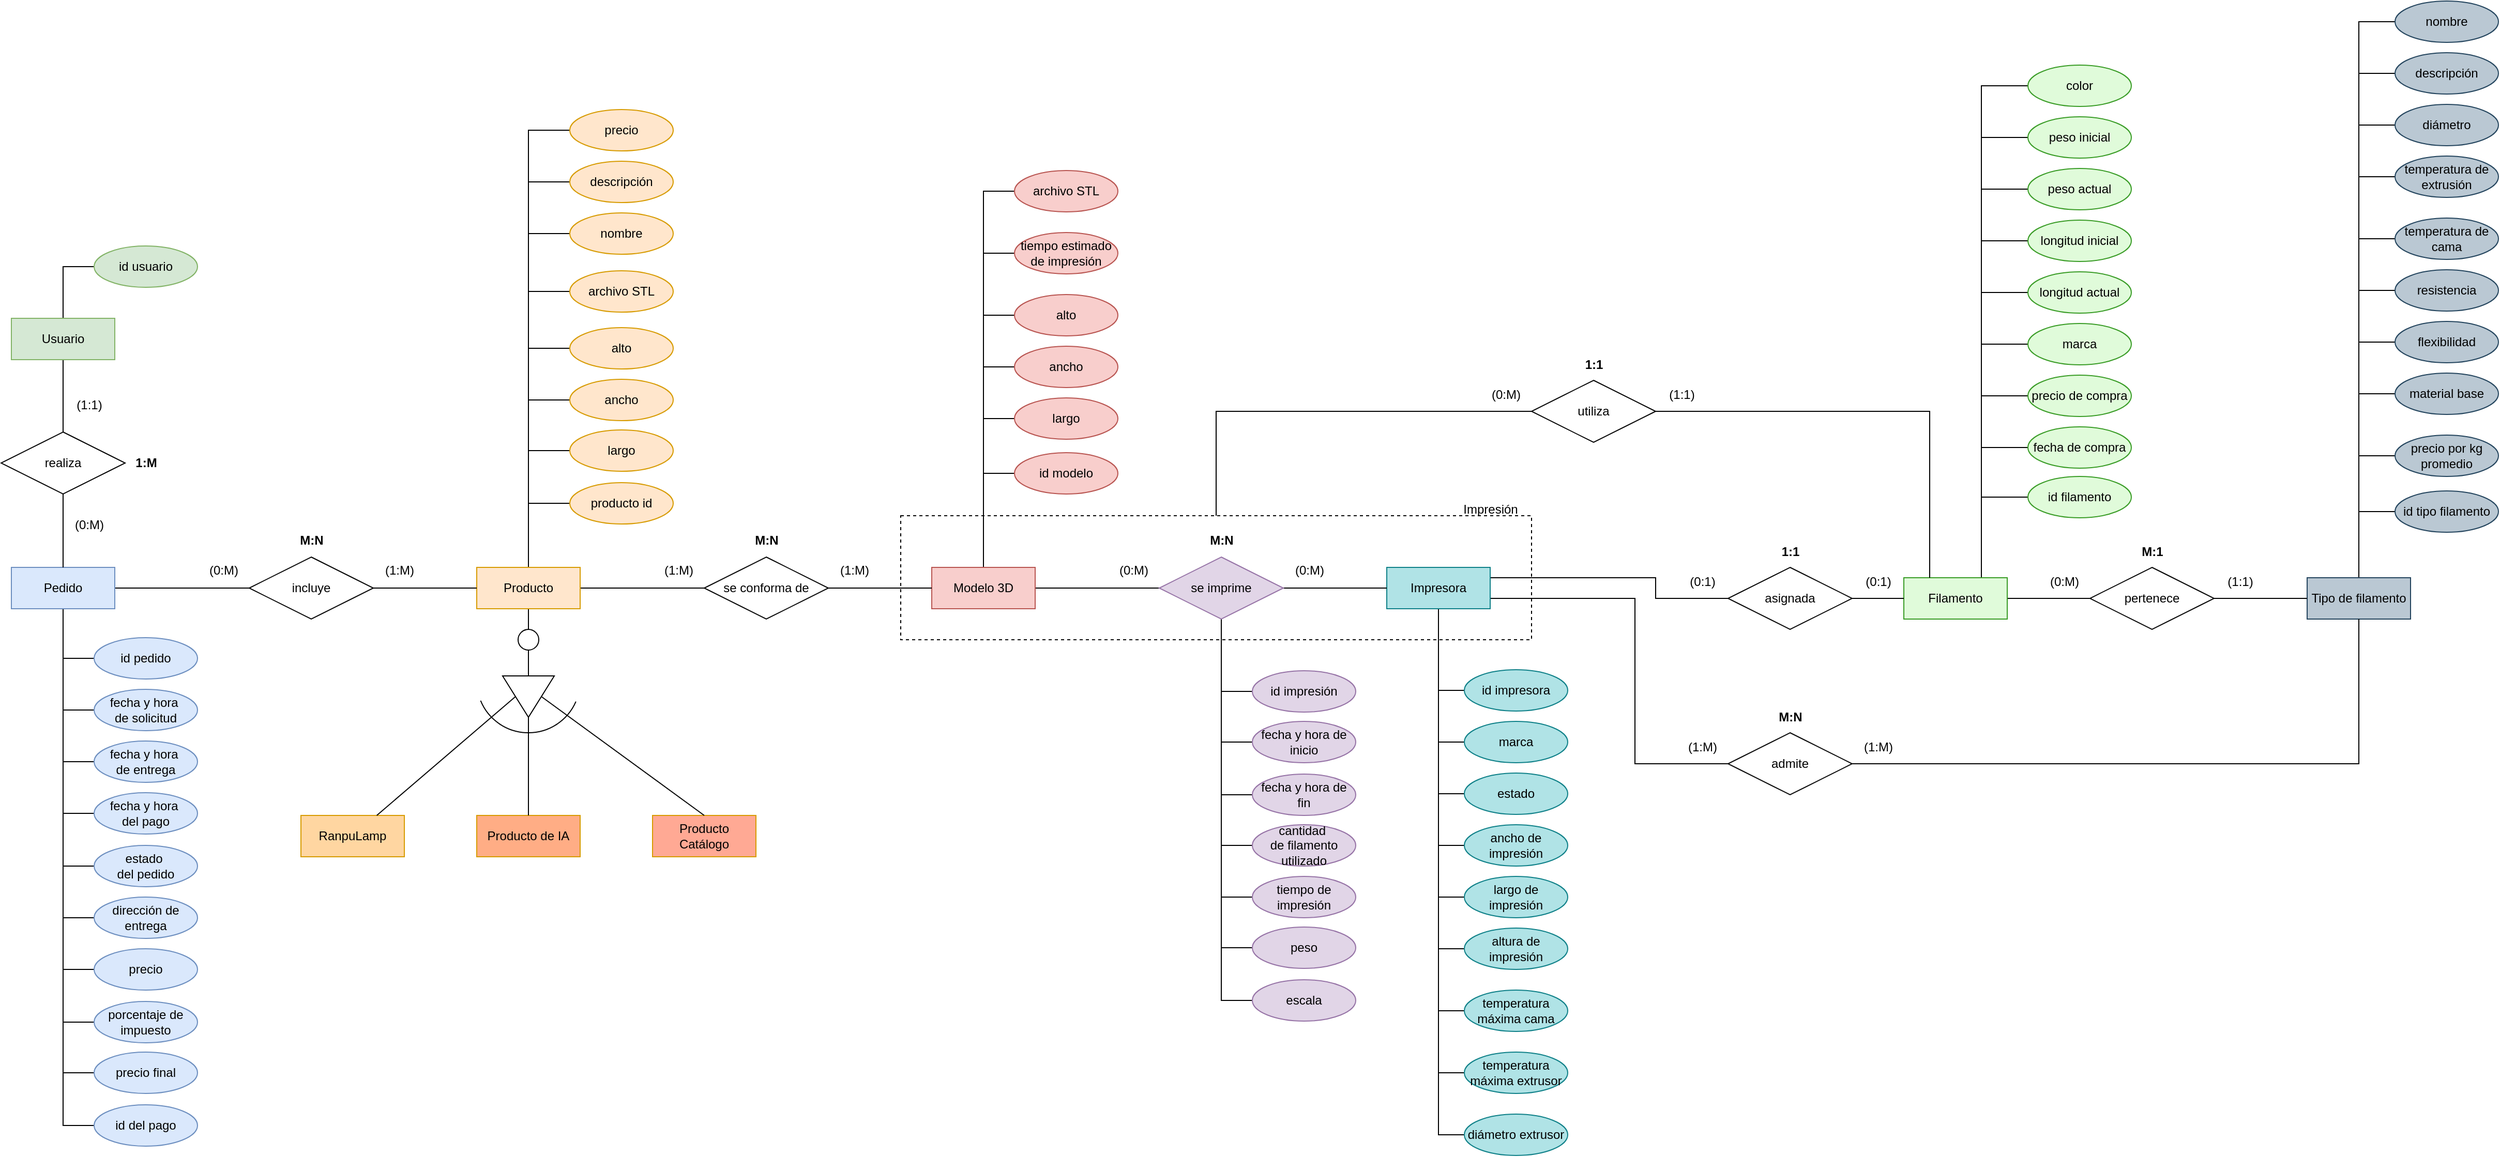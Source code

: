 <mxfile version="25.0.3">
  <diagram name="ER-Diagram" id="FdmUh9JzQBZttXgt3nAz">
    <mxGraphModel dx="2759" dy="2049" grid="1" gridSize="10" guides="1" tooltips="1" connect="1" arrows="1" fold="1" page="1" pageScale="1" pageWidth="850" pageHeight="1100" math="0" shadow="0">
      <root>
        <mxCell id="0" />
        <mxCell id="1" parent="0" />
        <mxCell id="HWzIpppgRrNZJ8F4URVD-116" value="" style="rounded=0;whiteSpace=wrap;html=1;dashed=1;fillColor=none;" vertex="1" parent="1">
          <mxGeometry x="630" y="110" width="610" height="120" as="geometry" />
        </mxCell>
        <mxCell id="HWzIpppgRrNZJ8F4URVD-8" style="edgeStyle=orthogonalEdgeStyle;rounded=0;orthogonalLoop=1;jettySize=auto;html=1;exitX=0.5;exitY=1;exitDx=0;exitDy=0;entryX=0.5;entryY=0;entryDx=0;entryDy=0;endArrow=none;endFill=0;" edge="1" parent="1" source="HWzIpppgRrNZJ8F4URVD-2" target="HWzIpppgRrNZJ8F4URVD-6">
          <mxGeometry relative="1" as="geometry" />
        </mxCell>
        <mxCell id="HWzIpppgRrNZJ8F4URVD-159" style="edgeStyle=orthogonalEdgeStyle;rounded=0;orthogonalLoop=1;jettySize=auto;html=1;exitX=1;exitY=0.5;exitDx=0;exitDy=0;entryX=0;entryY=0.5;entryDx=0;entryDy=0;endArrow=none;endFill=0;" edge="1" parent="1" source="HWzIpppgRrNZJ8F4URVD-2" target="HWzIpppgRrNZJ8F4URVD-84">
          <mxGeometry relative="1" as="geometry" />
        </mxCell>
        <mxCell id="HWzIpppgRrNZJ8F4URVD-160" style="edgeStyle=orthogonalEdgeStyle;rounded=0;orthogonalLoop=1;jettySize=auto;html=1;exitX=0.5;exitY=0;exitDx=0;exitDy=0;entryX=0;entryY=0.5;entryDx=0;entryDy=0;endArrow=none;endFill=0;" edge="1" parent="1" source="HWzIpppgRrNZJ8F4URVD-2" target="HWzIpppgRrNZJ8F4URVD-29">
          <mxGeometry relative="1" as="geometry" />
        </mxCell>
        <mxCell id="HWzIpppgRrNZJ8F4URVD-161" style="edgeStyle=orthogonalEdgeStyle;rounded=0;orthogonalLoop=1;jettySize=auto;html=1;exitX=0.5;exitY=0;exitDx=0;exitDy=0;entryX=0;entryY=0.5;entryDx=0;entryDy=0;endArrow=none;endFill=0;" edge="1" parent="1" source="HWzIpppgRrNZJ8F4URVD-2" target="HWzIpppgRrNZJ8F4URVD-30">
          <mxGeometry relative="1" as="geometry" />
        </mxCell>
        <mxCell id="HWzIpppgRrNZJ8F4URVD-162" style="edgeStyle=orthogonalEdgeStyle;rounded=0;orthogonalLoop=1;jettySize=auto;html=1;exitX=0.5;exitY=0;exitDx=0;exitDy=0;entryX=0;entryY=0.5;entryDx=0;entryDy=0;endArrow=none;endFill=0;" edge="1" parent="1" source="HWzIpppgRrNZJ8F4URVD-2" target="HWzIpppgRrNZJ8F4URVD-31">
          <mxGeometry relative="1" as="geometry" />
        </mxCell>
        <mxCell id="HWzIpppgRrNZJ8F4URVD-163" style="edgeStyle=orthogonalEdgeStyle;rounded=0;orthogonalLoop=1;jettySize=auto;html=1;exitX=0.5;exitY=0;exitDx=0;exitDy=0;entryX=0;entryY=0.5;entryDx=0;entryDy=0;endArrow=none;endFill=0;" edge="1" parent="1" source="HWzIpppgRrNZJ8F4URVD-2" target="HWzIpppgRrNZJ8F4URVD-109">
          <mxGeometry relative="1" as="geometry" />
        </mxCell>
        <mxCell id="HWzIpppgRrNZJ8F4URVD-164" style="edgeStyle=orthogonalEdgeStyle;rounded=0;orthogonalLoop=1;jettySize=auto;html=1;exitX=0.5;exitY=0;exitDx=0;exitDy=0;entryX=0;entryY=0.5;entryDx=0;entryDy=0;endArrow=none;endFill=0;" edge="1" parent="1" source="HWzIpppgRrNZJ8F4URVD-2" target="HWzIpppgRrNZJ8F4URVD-110">
          <mxGeometry relative="1" as="geometry" />
        </mxCell>
        <mxCell id="HWzIpppgRrNZJ8F4URVD-165" style="edgeStyle=orthogonalEdgeStyle;rounded=0;orthogonalLoop=1;jettySize=auto;html=1;exitX=0.5;exitY=0;exitDx=0;exitDy=0;entryX=0;entryY=0.5;entryDx=0;entryDy=0;endArrow=none;endFill=0;" edge="1" parent="1" source="HWzIpppgRrNZJ8F4URVD-2" target="HWzIpppgRrNZJ8F4URVD-111">
          <mxGeometry relative="1" as="geometry" />
        </mxCell>
        <mxCell id="HWzIpppgRrNZJ8F4URVD-166" style="edgeStyle=orthogonalEdgeStyle;rounded=0;orthogonalLoop=1;jettySize=auto;html=1;exitX=0.5;exitY=0;exitDx=0;exitDy=0;entryX=0;entryY=0.5;entryDx=0;entryDy=0;endArrow=none;endFill=0;" edge="1" parent="1" source="HWzIpppgRrNZJ8F4URVD-2" target="HWzIpppgRrNZJ8F4URVD-112">
          <mxGeometry relative="1" as="geometry" />
        </mxCell>
        <mxCell id="HWzIpppgRrNZJ8F4URVD-167" style="edgeStyle=orthogonalEdgeStyle;rounded=0;orthogonalLoop=1;jettySize=auto;html=1;exitX=0.5;exitY=0;exitDx=0;exitDy=0;entryX=0;entryY=0.5;entryDx=0;entryDy=0;endArrow=none;endFill=0;" edge="1" parent="1" source="HWzIpppgRrNZJ8F4URVD-2" target="HWzIpppgRrNZJ8F4URVD-95">
          <mxGeometry relative="1" as="geometry" />
        </mxCell>
        <mxCell id="HWzIpppgRrNZJ8F4URVD-2" value="Producto" style="whiteSpace=wrap;html=1;align=center;fillColor=#ffe6cc;strokeColor=#d79b00;" vertex="1" parent="1">
          <mxGeometry x="220" y="160" width="100" height="40" as="geometry" />
        </mxCell>
        <mxCell id="HWzIpppgRrNZJ8F4URVD-3" value="RanpuLamp" style="whiteSpace=wrap;html=1;align=center;fillColor=#FFD6A1;strokeColor=#d79b00;" vertex="1" parent="1">
          <mxGeometry x="50" y="400" width="100" height="40" as="geometry" />
        </mxCell>
        <mxCell id="HWzIpppgRrNZJ8F4URVD-4" value="Producto de IA" style="whiteSpace=wrap;html=1;align=center;fillColor=#FFAD85;strokeColor=#d79b00;" vertex="1" parent="1">
          <mxGeometry x="220" y="400" width="100" height="40" as="geometry" />
        </mxCell>
        <mxCell id="HWzIpppgRrNZJ8F4URVD-5" value="Producto Catálogo" style="whiteSpace=wrap;html=1;align=center;fillColor=#FFA994;strokeColor=#d79b00;" vertex="1" parent="1">
          <mxGeometry x="390" y="400" width="100" height="40" as="geometry" />
        </mxCell>
        <mxCell id="HWzIpppgRrNZJ8F4URVD-9" style="edgeStyle=orthogonalEdgeStyle;rounded=0;orthogonalLoop=1;jettySize=auto;html=1;exitX=0.5;exitY=1;exitDx=0;exitDy=0;entryX=0;entryY=0.5;entryDx=0;entryDy=0;endArrow=none;endFill=0;" edge="1" parent="1" source="HWzIpppgRrNZJ8F4URVD-6" target="HWzIpppgRrNZJ8F4URVD-7">
          <mxGeometry relative="1" as="geometry" />
        </mxCell>
        <mxCell id="HWzIpppgRrNZJ8F4URVD-6" value="" style="ellipse;whiteSpace=wrap;html=1;aspect=fixed;" vertex="1" parent="1">
          <mxGeometry x="260" y="220" width="20" height="20" as="geometry" />
        </mxCell>
        <mxCell id="HWzIpppgRrNZJ8F4URVD-13" style="rounded=0;orthogonalLoop=1;jettySize=auto;html=1;exitX=0.5;exitY=0;exitDx=0;exitDy=0;entryX=0.5;entryY=0;entryDx=0;entryDy=0;endArrow=none;endFill=0;" edge="1" parent="1" source="HWzIpppgRrNZJ8F4URVD-7" target="HWzIpppgRrNZJ8F4URVD-5">
          <mxGeometry relative="1" as="geometry" />
        </mxCell>
        <mxCell id="HWzIpppgRrNZJ8F4URVD-14" style="edgeStyle=orthogonalEdgeStyle;rounded=0;orthogonalLoop=1;jettySize=auto;html=1;exitX=1;exitY=0.5;exitDx=0;exitDy=0;entryX=0.5;entryY=0;entryDx=0;entryDy=0;endArrow=none;endFill=0;" edge="1" parent="1" source="HWzIpppgRrNZJ8F4URVD-7" target="HWzIpppgRrNZJ8F4URVD-4">
          <mxGeometry relative="1" as="geometry" />
        </mxCell>
        <mxCell id="HWzIpppgRrNZJ8F4URVD-15" style="rounded=0;orthogonalLoop=1;jettySize=auto;html=1;exitX=0.5;exitY=1;exitDx=0;exitDy=0;endArrow=none;endFill=0;" edge="1" parent="1" source="HWzIpppgRrNZJ8F4URVD-7" target="HWzIpppgRrNZJ8F4URVD-3">
          <mxGeometry relative="1" as="geometry" />
        </mxCell>
        <mxCell id="HWzIpppgRrNZJ8F4URVD-7" value="" style="triangle;whiteSpace=wrap;html=1;rotation=90;" vertex="1" parent="1">
          <mxGeometry x="250" y="260" width="40" height="50" as="geometry" />
        </mxCell>
        <mxCell id="HWzIpppgRrNZJ8F4URVD-11" value="" style="verticalLabelPosition=bottom;verticalAlign=top;html=1;shape=mxgraph.basic.arc;startAngle=0.315;endAngle=0.688;" vertex="1" parent="1">
          <mxGeometry x="220" y="220" width="100" height="100" as="geometry" />
        </mxCell>
        <mxCell id="HWzIpppgRrNZJ8F4URVD-49" style="edgeStyle=orthogonalEdgeStyle;rounded=0;orthogonalLoop=1;jettySize=auto;html=1;exitX=1;exitY=0.5;exitDx=0;exitDy=0;entryX=0;entryY=0.5;entryDx=0;entryDy=0;endArrow=none;endFill=0;" edge="1" parent="1" source="HWzIpppgRrNZJ8F4URVD-16" target="HWzIpppgRrNZJ8F4URVD-48">
          <mxGeometry relative="1" as="geometry" />
        </mxCell>
        <mxCell id="HWzIpppgRrNZJ8F4URVD-212" style="edgeStyle=orthogonalEdgeStyle;rounded=0;orthogonalLoop=1;jettySize=auto;html=1;exitX=0.75;exitY=0;exitDx=0;exitDy=0;entryX=0;entryY=0.5;entryDx=0;entryDy=0;endArrow=none;endFill=0;" edge="1" parent="1" source="HWzIpppgRrNZJ8F4URVD-16" target="HWzIpppgRrNZJ8F4URVD-38">
          <mxGeometry relative="1" as="geometry" />
        </mxCell>
        <mxCell id="HWzIpppgRrNZJ8F4URVD-213" style="edgeStyle=orthogonalEdgeStyle;rounded=0;orthogonalLoop=1;jettySize=auto;html=1;exitX=0.75;exitY=0;exitDx=0;exitDy=0;entryX=0;entryY=0.5;entryDx=0;entryDy=0;endArrow=none;endFill=0;" edge="1" parent="1" source="HWzIpppgRrNZJ8F4URVD-16" target="HWzIpppgRrNZJ8F4URVD-42">
          <mxGeometry relative="1" as="geometry" />
        </mxCell>
        <mxCell id="HWzIpppgRrNZJ8F4URVD-214" style="edgeStyle=orthogonalEdgeStyle;rounded=0;orthogonalLoop=1;jettySize=auto;html=1;exitX=0.75;exitY=0;exitDx=0;exitDy=0;entryX=0;entryY=0.5;entryDx=0;entryDy=0;endArrow=none;endFill=0;" edge="1" parent="1" source="HWzIpppgRrNZJ8F4URVD-16" target="HWzIpppgRrNZJ8F4URVD-45">
          <mxGeometry relative="1" as="geometry" />
        </mxCell>
        <mxCell id="HWzIpppgRrNZJ8F4URVD-215" style="edgeStyle=orthogonalEdgeStyle;rounded=0;orthogonalLoop=1;jettySize=auto;html=1;exitX=0.75;exitY=0;exitDx=0;exitDy=0;entryX=0;entryY=0.5;entryDx=0;entryDy=0;endArrow=none;endFill=0;" edge="1" parent="1" source="HWzIpppgRrNZJ8F4URVD-16" target="HWzIpppgRrNZJ8F4URVD-43">
          <mxGeometry relative="1" as="geometry" />
        </mxCell>
        <mxCell id="HWzIpppgRrNZJ8F4URVD-216" style="edgeStyle=orthogonalEdgeStyle;rounded=0;orthogonalLoop=1;jettySize=auto;html=1;exitX=0.75;exitY=0;exitDx=0;exitDy=0;entryX=0;entryY=0.5;entryDx=0;entryDy=0;endArrow=none;endFill=0;" edge="1" parent="1" source="HWzIpppgRrNZJ8F4URVD-16" target="HWzIpppgRrNZJ8F4URVD-46">
          <mxGeometry relative="1" as="geometry" />
        </mxCell>
        <mxCell id="HWzIpppgRrNZJ8F4URVD-217" style="edgeStyle=orthogonalEdgeStyle;rounded=0;orthogonalLoop=1;jettySize=auto;html=1;exitX=0.75;exitY=0;exitDx=0;exitDy=0;entryX=0;entryY=0.5;entryDx=0;entryDy=0;endArrow=none;endFill=0;" edge="1" parent="1" source="HWzIpppgRrNZJ8F4URVD-16" target="HWzIpppgRrNZJ8F4URVD-60">
          <mxGeometry relative="1" as="geometry" />
        </mxCell>
        <mxCell id="HWzIpppgRrNZJ8F4URVD-218" style="edgeStyle=orthogonalEdgeStyle;rounded=0;orthogonalLoop=1;jettySize=auto;html=1;exitX=0.75;exitY=0;exitDx=0;exitDy=0;entryX=0;entryY=0.5;entryDx=0;entryDy=0;endArrow=none;endFill=0;" edge="1" parent="1" source="HWzIpppgRrNZJ8F4URVD-16" target="HWzIpppgRrNZJ8F4URVD-61">
          <mxGeometry relative="1" as="geometry" />
        </mxCell>
        <mxCell id="HWzIpppgRrNZJ8F4URVD-219" style="edgeStyle=orthogonalEdgeStyle;rounded=0;orthogonalLoop=1;jettySize=auto;html=1;exitX=0.75;exitY=0;exitDx=0;exitDy=0;entryX=0;entryY=0.5;entryDx=0;entryDy=0;endArrow=none;endFill=0;" edge="1" parent="1" source="HWzIpppgRrNZJ8F4URVD-16" target="HWzIpppgRrNZJ8F4URVD-62">
          <mxGeometry relative="1" as="geometry" />
        </mxCell>
        <mxCell id="HWzIpppgRrNZJ8F4URVD-220" style="edgeStyle=orthogonalEdgeStyle;rounded=0;orthogonalLoop=1;jettySize=auto;html=1;exitX=0.75;exitY=0;exitDx=0;exitDy=0;entryX=0;entryY=0.5;entryDx=0;entryDy=0;endArrow=none;endFill=0;" edge="1" parent="1" source="HWzIpppgRrNZJ8F4URVD-16" target="HWzIpppgRrNZJ8F4URVD-66">
          <mxGeometry relative="1" as="geometry" />
        </mxCell>
        <mxCell id="HWzIpppgRrNZJ8F4URVD-16" value="Filamento" style="whiteSpace=wrap;html=1;align=center;fillColor=#e0fbda;strokeColor=#399c26;" vertex="1" parent="1">
          <mxGeometry x="1600" y="170" width="100" height="40" as="geometry" />
        </mxCell>
        <mxCell id="HWzIpppgRrNZJ8F4URVD-120" style="edgeStyle=orthogonalEdgeStyle;rounded=0;orthogonalLoop=1;jettySize=auto;html=1;exitX=1;exitY=0.75;exitDx=0;exitDy=0;entryX=0;entryY=0.5;entryDx=0;entryDy=0;endArrow=none;endFill=0;" edge="1" parent="1" source="HWzIpppgRrNZJ8F4URVD-17" target="HWzIpppgRrNZJ8F4URVD-81">
          <mxGeometry relative="1" as="geometry">
            <Array as="points">
              <mxPoint x="1340" y="190" />
              <mxPoint x="1340" y="350" />
            </Array>
          </mxGeometry>
        </mxCell>
        <mxCell id="HWzIpppgRrNZJ8F4URVD-131" style="edgeStyle=orthogonalEdgeStyle;rounded=0;orthogonalLoop=1;jettySize=auto;html=1;exitX=1;exitY=0.25;exitDx=0;exitDy=0;entryX=0;entryY=0.5;entryDx=0;entryDy=0;endArrow=none;endFill=0;" edge="1" parent="1" source="HWzIpppgRrNZJ8F4URVD-17" target="HWzIpppgRrNZJ8F4URVD-63">
          <mxGeometry relative="1" as="geometry">
            <Array as="points">
              <mxPoint x="1360" y="170" />
              <mxPoint x="1360" y="190" />
            </Array>
          </mxGeometry>
        </mxCell>
        <mxCell id="HWzIpppgRrNZJ8F4URVD-203" style="edgeStyle=orthogonalEdgeStyle;rounded=0;orthogonalLoop=1;jettySize=auto;html=1;exitX=0.5;exitY=1;exitDx=0;exitDy=0;entryX=0;entryY=0.5;entryDx=0;entryDy=0;endArrow=none;endFill=0;" edge="1" parent="1" source="HWzIpppgRrNZJ8F4URVD-17" target="HWzIpppgRrNZJ8F4URVD-80">
          <mxGeometry relative="1" as="geometry" />
        </mxCell>
        <mxCell id="HWzIpppgRrNZJ8F4URVD-204" style="edgeStyle=orthogonalEdgeStyle;rounded=0;orthogonalLoop=1;jettySize=auto;html=1;exitX=0.5;exitY=1;exitDx=0;exitDy=0;entryX=0;entryY=0.5;entryDx=0;entryDy=0;endArrow=none;endFill=0;" edge="1" parent="1" source="HWzIpppgRrNZJ8F4URVD-17" target="HWzIpppgRrNZJ8F4URVD-79">
          <mxGeometry relative="1" as="geometry" />
        </mxCell>
        <mxCell id="HWzIpppgRrNZJ8F4URVD-205" style="edgeStyle=orthogonalEdgeStyle;rounded=0;orthogonalLoop=1;jettySize=auto;html=1;exitX=0.5;exitY=1;exitDx=0;exitDy=0;entryX=0;entryY=0.5;entryDx=0;entryDy=0;endArrow=none;endFill=0;" edge="1" parent="1" source="HWzIpppgRrNZJ8F4URVD-17" target="HWzIpppgRrNZJ8F4URVD-78">
          <mxGeometry relative="1" as="geometry" />
        </mxCell>
        <mxCell id="HWzIpppgRrNZJ8F4URVD-206" style="edgeStyle=orthogonalEdgeStyle;rounded=0;orthogonalLoop=1;jettySize=auto;html=1;exitX=0.5;exitY=1;exitDx=0;exitDy=0;entryX=0;entryY=0.5;entryDx=0;entryDy=0;endArrow=none;endFill=0;" edge="1" parent="1" source="HWzIpppgRrNZJ8F4URVD-17" target="HWzIpppgRrNZJ8F4URVD-73">
          <mxGeometry relative="1" as="geometry" />
        </mxCell>
        <mxCell id="HWzIpppgRrNZJ8F4URVD-207" style="edgeStyle=orthogonalEdgeStyle;rounded=0;orthogonalLoop=1;jettySize=auto;html=1;exitX=0.5;exitY=1;exitDx=0;exitDy=0;entryX=0;entryY=0.5;entryDx=0;entryDy=0;endArrow=none;endFill=0;" edge="1" parent="1" source="HWzIpppgRrNZJ8F4URVD-17" target="HWzIpppgRrNZJ8F4URVD-72">
          <mxGeometry relative="1" as="geometry" />
        </mxCell>
        <mxCell id="HWzIpppgRrNZJ8F4URVD-208" style="edgeStyle=orthogonalEdgeStyle;rounded=0;orthogonalLoop=1;jettySize=auto;html=1;exitX=0.5;exitY=1;exitDx=0;exitDy=0;entryX=0;entryY=0.5;entryDx=0;entryDy=0;endArrow=none;endFill=0;" edge="1" parent="1" source="HWzIpppgRrNZJ8F4URVD-17" target="HWzIpppgRrNZJ8F4URVD-71">
          <mxGeometry relative="1" as="geometry" />
        </mxCell>
        <mxCell id="HWzIpppgRrNZJ8F4URVD-209" style="edgeStyle=orthogonalEdgeStyle;rounded=0;orthogonalLoop=1;jettySize=auto;html=1;exitX=0.5;exitY=1;exitDx=0;exitDy=0;entryX=0;entryY=0.5;entryDx=0;entryDy=0;endArrow=none;endFill=0;" edge="1" parent="1" source="HWzIpppgRrNZJ8F4URVD-17" target="HWzIpppgRrNZJ8F4URVD-70">
          <mxGeometry relative="1" as="geometry" />
        </mxCell>
        <mxCell id="HWzIpppgRrNZJ8F4URVD-210" style="edgeStyle=orthogonalEdgeStyle;rounded=0;orthogonalLoop=1;jettySize=auto;html=1;exitX=0.5;exitY=1;exitDx=0;exitDy=0;entryX=0;entryY=0.5;entryDx=0;entryDy=0;endArrow=none;endFill=0;" edge="1" parent="1" source="HWzIpppgRrNZJ8F4URVD-17" target="HWzIpppgRrNZJ8F4URVD-69">
          <mxGeometry relative="1" as="geometry" />
        </mxCell>
        <mxCell id="HWzIpppgRrNZJ8F4URVD-211" style="edgeStyle=orthogonalEdgeStyle;rounded=0;orthogonalLoop=1;jettySize=auto;html=1;exitX=0.5;exitY=1;exitDx=0;exitDy=0;entryX=0;entryY=0.5;entryDx=0;entryDy=0;endArrow=none;endFill=0;" edge="1" parent="1" source="HWzIpppgRrNZJ8F4URVD-17" target="HWzIpppgRrNZJ8F4URVD-68">
          <mxGeometry relative="1" as="geometry" />
        </mxCell>
        <mxCell id="HWzIpppgRrNZJ8F4URVD-17" value="Impresora" style="whiteSpace=wrap;html=1;align=center;fillColor=#b0e3e6;strokeColor=#0e8088;" vertex="1" parent="1">
          <mxGeometry x="1100" y="160" width="100" height="40" as="geometry" />
        </mxCell>
        <mxCell id="HWzIpppgRrNZJ8F4URVD-103" style="edgeStyle=orthogonalEdgeStyle;rounded=0;orthogonalLoop=1;jettySize=auto;html=1;exitX=0.5;exitY=1;exitDx=0;exitDy=0;entryX=0.5;entryY=0;entryDx=0;entryDy=0;endArrow=none;endFill=0;" edge="1" parent="1" source="HWzIpppgRrNZJ8F4URVD-18" target="HWzIpppgRrNZJ8F4URVD-102">
          <mxGeometry relative="1" as="geometry" />
        </mxCell>
        <mxCell id="HWzIpppgRrNZJ8F4URVD-155" style="edgeStyle=orthogonalEdgeStyle;rounded=0;orthogonalLoop=1;jettySize=auto;html=1;exitX=0.5;exitY=0;exitDx=0;exitDy=0;entryX=0;entryY=0.5;entryDx=0;entryDy=0;endArrow=none;endFill=0;" edge="1" parent="1" source="HWzIpppgRrNZJ8F4URVD-18" target="HWzIpppgRrNZJ8F4URVD-123">
          <mxGeometry relative="1" as="geometry" />
        </mxCell>
        <mxCell id="HWzIpppgRrNZJ8F4URVD-18" value="Usuario" style="whiteSpace=wrap;html=1;align=center;fillColor=#d5e8d4;strokeColor=#82b366;" vertex="1" parent="1">
          <mxGeometry x="-230" y="-81" width="100" height="40" as="geometry" />
        </mxCell>
        <mxCell id="HWzIpppgRrNZJ8F4URVD-105" style="edgeStyle=orthogonalEdgeStyle;rounded=0;orthogonalLoop=1;jettySize=auto;html=1;exitX=1;exitY=0.5;exitDx=0;exitDy=0;entryX=0;entryY=0.5;entryDx=0;entryDy=0;endArrow=none;endFill=0;" edge="1" parent="1" source="HWzIpppgRrNZJ8F4URVD-19" target="HWzIpppgRrNZJ8F4URVD-24">
          <mxGeometry relative="1" as="geometry" />
        </mxCell>
        <mxCell id="HWzIpppgRrNZJ8F4URVD-141" style="edgeStyle=orthogonalEdgeStyle;rounded=0;orthogonalLoop=1;jettySize=auto;html=1;exitX=0.5;exitY=1;exitDx=0;exitDy=0;entryX=0;entryY=0.5;entryDx=0;entryDy=0;endArrow=none;endFill=0;" edge="1" parent="1" source="HWzIpppgRrNZJ8F4URVD-19" target="HWzIpppgRrNZJ8F4URVD-139">
          <mxGeometry relative="1" as="geometry" />
        </mxCell>
        <mxCell id="HWzIpppgRrNZJ8F4URVD-142" style="edgeStyle=orthogonalEdgeStyle;rounded=0;orthogonalLoop=1;jettySize=auto;html=1;exitX=0.5;exitY=1;exitDx=0;exitDy=0;entryX=0;entryY=0.5;entryDx=0;entryDy=0;endArrow=none;endFill=0;" edge="1" parent="1" source="HWzIpppgRrNZJ8F4URVD-19" target="HWzIpppgRrNZJ8F4URVD-137">
          <mxGeometry relative="1" as="geometry" />
        </mxCell>
        <mxCell id="HWzIpppgRrNZJ8F4URVD-143" style="edgeStyle=orthogonalEdgeStyle;rounded=0;orthogonalLoop=1;jettySize=auto;html=1;exitX=0.5;exitY=1;exitDx=0;exitDy=0;entryX=0;entryY=0.5;entryDx=0;entryDy=0;endArrow=none;endFill=0;" edge="1" parent="1" source="HWzIpppgRrNZJ8F4URVD-19" target="HWzIpppgRrNZJ8F4URVD-136">
          <mxGeometry relative="1" as="geometry" />
        </mxCell>
        <mxCell id="HWzIpppgRrNZJ8F4URVD-144" style="edgeStyle=orthogonalEdgeStyle;rounded=0;orthogonalLoop=1;jettySize=auto;html=1;exitX=0.5;exitY=1;exitDx=0;exitDy=0;entryX=0;entryY=0.5;entryDx=0;entryDy=0;endArrow=none;endFill=0;" edge="1" parent="1" source="HWzIpppgRrNZJ8F4URVD-19" target="HWzIpppgRrNZJ8F4URVD-135">
          <mxGeometry relative="1" as="geometry" />
        </mxCell>
        <mxCell id="HWzIpppgRrNZJ8F4URVD-145" style="edgeStyle=orthogonalEdgeStyle;rounded=0;orthogonalLoop=1;jettySize=auto;html=1;exitX=0.5;exitY=1;exitDx=0;exitDy=0;entryX=0;entryY=0.5;entryDx=0;entryDy=0;endArrow=none;endFill=0;" edge="1" parent="1" source="HWzIpppgRrNZJ8F4URVD-19" target="HWzIpppgRrNZJ8F4URVD-133">
          <mxGeometry relative="1" as="geometry" />
        </mxCell>
        <mxCell id="HWzIpppgRrNZJ8F4URVD-146" style="edgeStyle=orthogonalEdgeStyle;rounded=0;orthogonalLoop=1;jettySize=auto;html=1;exitX=0.5;exitY=1;exitDx=0;exitDy=0;entryX=0;entryY=0.5;entryDx=0;entryDy=0;endArrow=none;endFill=0;" edge="1" parent="1" source="HWzIpppgRrNZJ8F4URVD-19" target="HWzIpppgRrNZJ8F4URVD-101">
          <mxGeometry relative="1" as="geometry" />
        </mxCell>
        <mxCell id="HWzIpppgRrNZJ8F4URVD-147" style="edgeStyle=orthogonalEdgeStyle;rounded=0;orthogonalLoop=1;jettySize=auto;html=1;exitX=0.5;exitY=1;exitDx=0;exitDy=0;entryX=0;entryY=0.5;entryDx=0;entryDy=0;endArrow=none;endFill=0;" edge="1" parent="1" source="HWzIpppgRrNZJ8F4URVD-19" target="HWzIpppgRrNZJ8F4URVD-140">
          <mxGeometry relative="1" as="geometry" />
        </mxCell>
        <mxCell id="HWzIpppgRrNZJ8F4URVD-148" style="edgeStyle=orthogonalEdgeStyle;rounded=0;orthogonalLoop=1;jettySize=auto;html=1;exitX=0.5;exitY=1;exitDx=0;exitDy=0;entryX=0;entryY=0.5;entryDx=0;entryDy=0;endArrow=none;endFill=0;" edge="1" parent="1" source="HWzIpppgRrNZJ8F4URVD-19" target="HWzIpppgRrNZJ8F4URVD-138">
          <mxGeometry relative="1" as="geometry" />
        </mxCell>
        <mxCell id="HWzIpppgRrNZJ8F4URVD-149" style="edgeStyle=orthogonalEdgeStyle;rounded=0;orthogonalLoop=1;jettySize=auto;html=1;exitX=0.5;exitY=1;exitDx=0;exitDy=0;entryX=0;entryY=0.5;entryDx=0;entryDy=0;endArrow=none;endFill=0;" edge="1" parent="1" source="HWzIpppgRrNZJ8F4URVD-19" target="HWzIpppgRrNZJ8F4URVD-100">
          <mxGeometry relative="1" as="geometry" />
        </mxCell>
        <mxCell id="HWzIpppgRrNZJ8F4URVD-150" style="edgeStyle=orthogonalEdgeStyle;rounded=0;orthogonalLoop=1;jettySize=auto;html=1;exitX=0.5;exitY=1;exitDx=0;exitDy=0;entryX=0;entryY=0.5;entryDx=0;entryDy=0;endArrow=none;endFill=0;" edge="1" parent="1" source="HWzIpppgRrNZJ8F4URVD-19" target="HWzIpppgRrNZJ8F4URVD-99">
          <mxGeometry relative="1" as="geometry" />
        </mxCell>
        <mxCell id="HWzIpppgRrNZJ8F4URVD-19" value="Pedido" style="whiteSpace=wrap;html=1;align=center;fillColor=#dae8fc;strokeColor=#6c8ebf;" vertex="1" parent="1">
          <mxGeometry x="-230" y="160" width="100" height="40" as="geometry" />
        </mxCell>
        <mxCell id="HWzIpppgRrNZJ8F4URVD-26" style="edgeStyle=orthogonalEdgeStyle;rounded=0;orthogonalLoop=1;jettySize=auto;html=1;exitX=1;exitY=0.5;exitDx=0;exitDy=0;entryX=0;entryY=0.5;entryDx=0;entryDy=0;endArrow=none;endFill=0;" edge="1" parent="1" source="HWzIpppgRrNZJ8F4URVD-24" target="HWzIpppgRrNZJ8F4URVD-2">
          <mxGeometry relative="1" as="geometry" />
        </mxCell>
        <mxCell id="HWzIpppgRrNZJ8F4URVD-24" value="incluye" style="shape=rhombus;perimeter=rhombusPerimeter;whiteSpace=wrap;html=1;align=center;" vertex="1" parent="1">
          <mxGeometry y="150" width="120" height="60" as="geometry" />
        </mxCell>
        <mxCell id="HWzIpppgRrNZJ8F4URVD-90" style="edgeStyle=orthogonalEdgeStyle;rounded=0;orthogonalLoop=1;jettySize=auto;html=1;exitX=1;exitY=0.5;exitDx=0;exitDy=0;entryX=0;entryY=0.5;entryDx=0;entryDy=0;endArrow=none;endFill=0;" edge="1" parent="1" source="HWzIpppgRrNZJ8F4URVD-28" target="HWzIpppgRrNZJ8F4URVD-75">
          <mxGeometry relative="1" as="geometry" />
        </mxCell>
        <mxCell id="HWzIpppgRrNZJ8F4URVD-174" style="edgeStyle=orthogonalEdgeStyle;rounded=0;orthogonalLoop=1;jettySize=auto;html=1;exitX=0.5;exitY=0;exitDx=0;exitDy=0;entryX=0;entryY=0.5;entryDx=0;entryDy=0;endArrow=none;endFill=0;" edge="1" parent="1" source="HWzIpppgRrNZJ8F4URVD-28" target="HWzIpppgRrNZJ8F4URVD-88">
          <mxGeometry relative="1" as="geometry" />
        </mxCell>
        <mxCell id="HWzIpppgRrNZJ8F4URVD-175" style="edgeStyle=orthogonalEdgeStyle;rounded=0;orthogonalLoop=1;jettySize=auto;html=1;exitX=0.5;exitY=0;exitDx=0;exitDy=0;entryX=0;entryY=0.5;entryDx=0;entryDy=0;endArrow=none;endFill=0;" edge="1" parent="1" source="HWzIpppgRrNZJ8F4URVD-28" target="HWzIpppgRrNZJ8F4URVD-87">
          <mxGeometry relative="1" as="geometry" />
        </mxCell>
        <mxCell id="HWzIpppgRrNZJ8F4URVD-176" style="edgeStyle=orthogonalEdgeStyle;rounded=0;orthogonalLoop=1;jettySize=auto;html=1;exitX=0.5;exitY=0;exitDx=0;exitDy=0;entryX=0;entryY=0.5;entryDx=0;entryDy=0;endArrow=none;endFill=0;" edge="1" parent="1" source="HWzIpppgRrNZJ8F4URVD-28" target="HWzIpppgRrNZJ8F4URVD-32">
          <mxGeometry relative="1" as="geometry" />
        </mxCell>
        <mxCell id="HWzIpppgRrNZJ8F4URVD-177" style="edgeStyle=orthogonalEdgeStyle;rounded=0;orthogonalLoop=1;jettySize=auto;html=1;exitX=0.5;exitY=0;exitDx=0;exitDy=0;entryX=0;entryY=0.5;entryDx=0;entryDy=0;endArrow=none;endFill=0;" edge="1" parent="1" source="HWzIpppgRrNZJ8F4URVD-28" target="HWzIpppgRrNZJ8F4URVD-33">
          <mxGeometry relative="1" as="geometry" />
        </mxCell>
        <mxCell id="HWzIpppgRrNZJ8F4URVD-178" style="edgeStyle=orthogonalEdgeStyle;rounded=0;orthogonalLoop=1;jettySize=auto;html=1;exitX=0.5;exitY=0;exitDx=0;exitDy=0;entryX=0;entryY=0.5;entryDx=0;entryDy=0;endArrow=none;endFill=0;" edge="1" parent="1" source="HWzIpppgRrNZJ8F4URVD-28" target="HWzIpppgRrNZJ8F4URVD-34">
          <mxGeometry relative="1" as="geometry" />
        </mxCell>
        <mxCell id="HWzIpppgRrNZJ8F4URVD-179" style="edgeStyle=orthogonalEdgeStyle;rounded=0;orthogonalLoop=1;jettySize=auto;html=1;exitX=0.5;exitY=0;exitDx=0;exitDy=0;entryX=0;entryY=0.5;entryDx=0;entryDy=0;endArrow=none;endFill=0;" edge="1" parent="1" source="HWzIpppgRrNZJ8F4URVD-28" target="HWzIpppgRrNZJ8F4URVD-89">
          <mxGeometry relative="1" as="geometry" />
        </mxCell>
        <mxCell id="HWzIpppgRrNZJ8F4URVD-28" value="Modelo 3D" style="whiteSpace=wrap;html=1;align=center;fillColor=#f8cecc;strokeColor=#b85450;" vertex="1" parent="1">
          <mxGeometry x="660" y="160" width="100" height="40" as="geometry" />
        </mxCell>
        <mxCell id="HWzIpppgRrNZJ8F4URVD-29" value="precio" style="ellipse;whiteSpace=wrap;html=1;align=center;fillColor=#ffe6cc;strokeColor=#d79b00;" vertex="1" parent="1">
          <mxGeometry x="310" y="-283" width="100" height="40" as="geometry" />
        </mxCell>
        <mxCell id="HWzIpppgRrNZJ8F4URVD-30" value="descripción" style="ellipse;whiteSpace=wrap;html=1;align=center;fillColor=#ffe6cc;strokeColor=#d79b00;" vertex="1" parent="1">
          <mxGeometry x="310" y="-233" width="100" height="40" as="geometry" />
        </mxCell>
        <mxCell id="HWzIpppgRrNZJ8F4URVD-31" value="nombre" style="ellipse;whiteSpace=wrap;html=1;align=center;fillColor=#ffe6cc;strokeColor=#d79b00;" vertex="1" parent="1">
          <mxGeometry x="310" y="-183" width="100" height="40" as="geometry" />
        </mxCell>
        <mxCell id="HWzIpppgRrNZJ8F4URVD-32" value="alto" style="ellipse;whiteSpace=wrap;html=1;align=center;fillColor=#f8cecc;strokeColor=#b85450;" vertex="1" parent="1">
          <mxGeometry x="740" y="-104" width="100" height="40" as="geometry" />
        </mxCell>
        <mxCell id="HWzIpppgRrNZJ8F4URVD-33" value="ancho" style="ellipse;whiteSpace=wrap;html=1;align=center;fillColor=#f8cecc;strokeColor=#b85450;" vertex="1" parent="1">
          <mxGeometry x="740" y="-54" width="100" height="40" as="geometry" />
        </mxCell>
        <mxCell id="HWzIpppgRrNZJ8F4URVD-34" value="largo" style="ellipse;whiteSpace=wrap;html=1;align=center;fillColor=#f8cecc;strokeColor=#b85450;" vertex="1" parent="1">
          <mxGeometry x="740" y="-4" width="100" height="40" as="geometry" />
        </mxCell>
        <mxCell id="HWzIpppgRrNZJ8F4URVD-38" value="color" style="ellipse;whiteSpace=wrap;html=1;align=center;fillColor=#e0fbda;strokeColor=#399c26;" vertex="1" parent="1">
          <mxGeometry x="1720" y="-326" width="100" height="40" as="geometry" />
        </mxCell>
        <mxCell id="HWzIpppgRrNZJ8F4URVD-127" style="edgeStyle=orthogonalEdgeStyle;rounded=0;orthogonalLoop=1;jettySize=auto;html=1;exitX=1;exitY=0.5;exitDx=0;exitDy=0;entryX=0.25;entryY=0;entryDx=0;entryDy=0;endArrow=none;endFill=0;" edge="1" parent="1" source="HWzIpppgRrNZJ8F4URVD-39" target="HWzIpppgRrNZJ8F4URVD-16">
          <mxGeometry relative="1" as="geometry" />
        </mxCell>
        <mxCell id="HWzIpppgRrNZJ8F4URVD-128" style="edgeStyle=orthogonalEdgeStyle;rounded=0;orthogonalLoop=1;jettySize=auto;html=1;exitX=0;exitY=0.5;exitDx=0;exitDy=0;entryX=0.5;entryY=0;entryDx=0;entryDy=0;endArrow=none;endFill=0;" edge="1" parent="1" source="HWzIpppgRrNZJ8F4URVD-39" target="HWzIpppgRrNZJ8F4URVD-116">
          <mxGeometry relative="1" as="geometry" />
        </mxCell>
        <mxCell id="HWzIpppgRrNZJ8F4URVD-39" value="utiliza" style="shape=rhombus;perimeter=rhombusPerimeter;whiteSpace=wrap;html=1;align=center;" vertex="1" parent="1">
          <mxGeometry x="1240" y="-21" width="120" height="60" as="geometry" />
        </mxCell>
        <mxCell id="HWzIpppgRrNZJ8F4URVD-42" value="peso inicial" style="ellipse;whiteSpace=wrap;html=1;align=center;fillColor=#e0fbda;strokeColor=#399c26;" vertex="1" parent="1">
          <mxGeometry x="1720" y="-276" width="100" height="40" as="geometry" />
        </mxCell>
        <mxCell id="HWzIpppgRrNZJ8F4URVD-43" value="longitud inicial" style="ellipse;whiteSpace=wrap;html=1;align=center;fillColor=#e0fbda;strokeColor=#399c26;" vertex="1" parent="1">
          <mxGeometry x="1720" y="-176" width="100" height="40" as="geometry" />
        </mxCell>
        <mxCell id="HWzIpppgRrNZJ8F4URVD-45" value="peso actual" style="ellipse;whiteSpace=wrap;html=1;align=center;fillColor=#e0fbda;strokeColor=#399c26;" vertex="1" parent="1">
          <mxGeometry x="1720" y="-226" width="100" height="40" as="geometry" />
        </mxCell>
        <mxCell id="HWzIpppgRrNZJ8F4URVD-46" value="longitud actual" style="ellipse;whiteSpace=wrap;html=1;align=center;fillColor=#e0fbda;strokeColor=#399c26;" vertex="1" parent="1">
          <mxGeometry x="1720" y="-126" width="100" height="40" as="geometry" />
        </mxCell>
        <mxCell id="HWzIpppgRrNZJ8F4URVD-224" style="edgeStyle=orthogonalEdgeStyle;rounded=0;orthogonalLoop=1;jettySize=auto;html=1;exitX=0.5;exitY=0;exitDx=0;exitDy=0;entryX=0;entryY=0.5;entryDx=0;entryDy=0;endArrow=none;endFill=0;" edge="1" parent="1" source="HWzIpppgRrNZJ8F4URVD-47" target="HWzIpppgRrNZJ8F4URVD-52">
          <mxGeometry relative="1" as="geometry" />
        </mxCell>
        <mxCell id="HWzIpppgRrNZJ8F4URVD-225" style="edgeStyle=orthogonalEdgeStyle;rounded=0;orthogonalLoop=1;jettySize=auto;html=1;exitX=0.5;exitY=0;exitDx=0;exitDy=0;entryX=0;entryY=0.5;entryDx=0;entryDy=0;endArrow=none;endFill=0;" edge="1" parent="1" source="HWzIpppgRrNZJ8F4URVD-47" target="HWzIpppgRrNZJ8F4URVD-51">
          <mxGeometry relative="1" as="geometry" />
        </mxCell>
        <mxCell id="HWzIpppgRrNZJ8F4URVD-226" style="edgeStyle=orthogonalEdgeStyle;rounded=0;orthogonalLoop=1;jettySize=auto;html=1;exitX=0.5;exitY=0;exitDx=0;exitDy=0;entryX=0;entryY=0.5;entryDx=0;entryDy=0;endArrow=none;endFill=0;" edge="1" parent="1" source="HWzIpppgRrNZJ8F4URVD-47" target="HWzIpppgRrNZJ8F4URVD-53">
          <mxGeometry relative="1" as="geometry" />
        </mxCell>
        <mxCell id="HWzIpppgRrNZJ8F4URVD-227" style="edgeStyle=orthogonalEdgeStyle;rounded=0;orthogonalLoop=1;jettySize=auto;html=1;exitX=0.5;exitY=0;exitDx=0;exitDy=0;entryX=0;entryY=0.5;entryDx=0;entryDy=0;endArrow=none;endFill=0;" edge="1" parent="1" source="HWzIpppgRrNZJ8F4URVD-47" target="HWzIpppgRrNZJ8F4URVD-54">
          <mxGeometry relative="1" as="geometry" />
        </mxCell>
        <mxCell id="HWzIpppgRrNZJ8F4URVD-228" style="edgeStyle=orthogonalEdgeStyle;rounded=0;orthogonalLoop=1;jettySize=auto;html=1;exitX=0.5;exitY=0;exitDx=0;exitDy=0;entryX=0;entryY=0.5;entryDx=0;entryDy=0;endArrow=none;endFill=0;" edge="1" parent="1" source="HWzIpppgRrNZJ8F4URVD-47" target="HWzIpppgRrNZJ8F4URVD-55">
          <mxGeometry relative="1" as="geometry" />
        </mxCell>
        <mxCell id="HWzIpppgRrNZJ8F4URVD-229" style="edgeStyle=orthogonalEdgeStyle;rounded=0;orthogonalLoop=1;jettySize=auto;html=1;exitX=0.5;exitY=0;exitDx=0;exitDy=0;entryX=0;entryY=0.5;entryDx=0;entryDy=0;endArrow=none;endFill=0;" edge="1" parent="1" source="HWzIpppgRrNZJ8F4URVD-47" target="HWzIpppgRrNZJ8F4URVD-56">
          <mxGeometry relative="1" as="geometry" />
        </mxCell>
        <mxCell id="HWzIpppgRrNZJ8F4URVD-230" style="edgeStyle=orthogonalEdgeStyle;rounded=0;orthogonalLoop=1;jettySize=auto;html=1;exitX=0.5;exitY=0;exitDx=0;exitDy=0;entryX=0;entryY=0.5;entryDx=0;entryDy=0;endArrow=none;endFill=0;" edge="1" parent="1" source="HWzIpppgRrNZJ8F4URVD-47" target="HWzIpppgRrNZJ8F4URVD-57">
          <mxGeometry relative="1" as="geometry" />
        </mxCell>
        <mxCell id="HWzIpppgRrNZJ8F4URVD-231" style="edgeStyle=orthogonalEdgeStyle;rounded=0;orthogonalLoop=1;jettySize=auto;html=1;exitX=0.5;exitY=0;exitDx=0;exitDy=0;entryX=0;entryY=0.5;entryDx=0;entryDy=0;endArrow=none;endFill=0;" edge="1" parent="1" source="HWzIpppgRrNZJ8F4URVD-47" target="HWzIpppgRrNZJ8F4URVD-58">
          <mxGeometry relative="1" as="geometry" />
        </mxCell>
        <mxCell id="HWzIpppgRrNZJ8F4URVD-232" style="edgeStyle=orthogonalEdgeStyle;rounded=0;orthogonalLoop=1;jettySize=auto;html=1;exitX=0.5;exitY=0;exitDx=0;exitDy=0;entryX=0;entryY=0.5;entryDx=0;entryDy=0;endArrow=none;endFill=0;" edge="1" parent="1" source="HWzIpppgRrNZJ8F4URVD-47" target="HWzIpppgRrNZJ8F4URVD-59">
          <mxGeometry relative="1" as="geometry" />
        </mxCell>
        <mxCell id="HWzIpppgRrNZJ8F4URVD-233" style="edgeStyle=orthogonalEdgeStyle;rounded=0;orthogonalLoop=1;jettySize=auto;html=1;exitX=0.5;exitY=0;exitDx=0;exitDy=0;entryX=0;entryY=0.5;entryDx=0;entryDy=0;endArrow=none;endFill=0;" edge="1" parent="1" source="HWzIpppgRrNZJ8F4URVD-47" target="HWzIpppgRrNZJ8F4URVD-67">
          <mxGeometry relative="1" as="geometry" />
        </mxCell>
        <mxCell id="HWzIpppgRrNZJ8F4URVD-47" value="Tipo de filamento" style="whiteSpace=wrap;html=1;align=center;fillColor=#bac8d3;strokeColor=#23445d;" vertex="1" parent="1">
          <mxGeometry x="1990" y="170" width="100" height="40" as="geometry" />
        </mxCell>
        <mxCell id="HWzIpppgRrNZJ8F4URVD-50" style="edgeStyle=orthogonalEdgeStyle;rounded=0;orthogonalLoop=1;jettySize=auto;html=1;exitX=1;exitY=0.5;exitDx=0;exitDy=0;entryX=0;entryY=0.5;entryDx=0;entryDy=0;endArrow=none;endFill=0;" edge="1" parent="1" source="HWzIpppgRrNZJ8F4URVD-48" target="HWzIpppgRrNZJ8F4URVD-47">
          <mxGeometry relative="1" as="geometry" />
        </mxCell>
        <mxCell id="HWzIpppgRrNZJ8F4URVD-48" value="pertenece" style="shape=rhombus;perimeter=rhombusPerimeter;whiteSpace=wrap;html=1;align=center;" vertex="1" parent="1">
          <mxGeometry x="1780" y="160" width="120" height="60" as="geometry" />
        </mxCell>
        <mxCell id="HWzIpppgRrNZJ8F4URVD-51" value="descripción" style="ellipse;whiteSpace=wrap;html=1;align=center;fillColor=#bac8d3;strokeColor=#23445d;" vertex="1" parent="1">
          <mxGeometry x="2075" y="-338" width="100" height="40" as="geometry" />
        </mxCell>
        <mxCell id="HWzIpppgRrNZJ8F4URVD-52" value="nombre" style="ellipse;whiteSpace=wrap;html=1;align=center;fillColor=#bac8d3;strokeColor=#23445d;" vertex="1" parent="1">
          <mxGeometry x="2075" y="-388" width="100" height="40" as="geometry" />
        </mxCell>
        <mxCell id="HWzIpppgRrNZJ8F4URVD-53" value="diámetro" style="ellipse;whiteSpace=wrap;html=1;align=center;fillColor=#bac8d3;strokeColor=#23445d;" vertex="1" parent="1">
          <mxGeometry x="2075" y="-288" width="100" height="40" as="geometry" />
        </mxCell>
        <mxCell id="HWzIpppgRrNZJ8F4URVD-54" value="temperatura de extrusión" style="ellipse;whiteSpace=wrap;html=1;align=center;fillColor=#bac8d3;strokeColor=#23445d;" vertex="1" parent="1">
          <mxGeometry x="2075" y="-238" width="100" height="40" as="geometry" />
        </mxCell>
        <mxCell id="HWzIpppgRrNZJ8F4URVD-55" value="temperatura de cama" style="ellipse;whiteSpace=wrap;html=1;align=center;fillColor=#bac8d3;strokeColor=#23445d;" vertex="1" parent="1">
          <mxGeometry x="2075" y="-178" width="100" height="40" as="geometry" />
        </mxCell>
        <mxCell id="HWzIpppgRrNZJ8F4URVD-56" value="resistencia" style="ellipse;whiteSpace=wrap;html=1;align=center;fillColor=#bac8d3;strokeColor=#23445d;" vertex="1" parent="1">
          <mxGeometry x="2075" y="-128" width="100" height="40" as="geometry" />
        </mxCell>
        <mxCell id="HWzIpppgRrNZJ8F4URVD-57" value="flexibilidad" style="ellipse;whiteSpace=wrap;html=1;align=center;fillColor=#bac8d3;strokeColor=#23445d;" vertex="1" parent="1">
          <mxGeometry x="2075" y="-78" width="100" height="40" as="geometry" />
        </mxCell>
        <mxCell id="HWzIpppgRrNZJ8F4URVD-58" value="material base" style="ellipse;whiteSpace=wrap;html=1;align=center;fillColor=#bac8d3;strokeColor=#23445d;" vertex="1" parent="1">
          <mxGeometry x="2075" y="-28" width="100" height="40" as="geometry" />
        </mxCell>
        <mxCell id="HWzIpppgRrNZJ8F4URVD-59" value="precio por kg promedio" style="ellipse;whiteSpace=wrap;html=1;align=center;fillColor=#bac8d3;strokeColor=#23445d;" vertex="1" parent="1">
          <mxGeometry x="2075" y="32" width="100" height="40" as="geometry" />
        </mxCell>
        <mxCell id="HWzIpppgRrNZJ8F4URVD-60" value="marca" style="ellipse;whiteSpace=wrap;html=1;align=center;fillColor=#e0fbda;strokeColor=#399c26;" vertex="1" parent="1">
          <mxGeometry x="1720" y="-76" width="100" height="40" as="geometry" />
        </mxCell>
        <mxCell id="HWzIpppgRrNZJ8F4URVD-61" value="precio de compra" style="ellipse;whiteSpace=wrap;html=1;align=center;fillColor=#e0fbda;strokeColor=#399c26;" vertex="1" parent="1">
          <mxGeometry x="1720" y="-26" width="100" height="40" as="geometry" />
        </mxCell>
        <mxCell id="HWzIpppgRrNZJ8F4URVD-62" value="fecha de compra" style="ellipse;whiteSpace=wrap;html=1;align=center;fillColor=#e0fbda;strokeColor=#399c26;" vertex="1" parent="1">
          <mxGeometry x="1720" y="24" width="100" height="40" as="geometry" />
        </mxCell>
        <mxCell id="HWzIpppgRrNZJ8F4URVD-132" style="edgeStyle=orthogonalEdgeStyle;rounded=0;orthogonalLoop=1;jettySize=auto;html=1;exitX=1;exitY=0.5;exitDx=0;exitDy=0;entryX=0;entryY=0.5;entryDx=0;entryDy=0;endArrow=none;endFill=0;" edge="1" parent="1" source="HWzIpppgRrNZJ8F4URVD-63" target="HWzIpppgRrNZJ8F4URVD-16">
          <mxGeometry relative="1" as="geometry">
            <Array as="points">
              <mxPoint x="1600" y="190" />
            </Array>
          </mxGeometry>
        </mxCell>
        <mxCell id="HWzIpppgRrNZJ8F4URVD-63" value="asignada" style="shape=rhombus;perimeter=rhombusPerimeter;whiteSpace=wrap;html=1;align=center;" vertex="1" parent="1">
          <mxGeometry x="1430" y="160" width="120" height="60" as="geometry" />
        </mxCell>
        <mxCell id="HWzIpppgRrNZJ8F4URVD-66" value="id filamento" style="ellipse;whiteSpace=wrap;html=1;align=center;fillColor=#e0fbda;strokeColor=#399c26;" vertex="1" parent="1">
          <mxGeometry x="1720" y="72" width="100" height="40" as="geometry" />
        </mxCell>
        <mxCell id="HWzIpppgRrNZJ8F4URVD-67" value="id tipo filamento" style="ellipse;whiteSpace=wrap;html=1;align=center;fillColor=#bac8d3;strokeColor=#23445d;" vertex="1" parent="1">
          <mxGeometry x="2075" y="86" width="100" height="40" as="geometry" />
        </mxCell>
        <mxCell id="HWzIpppgRrNZJ8F4URVD-68" value="id impresora" style="ellipse;whiteSpace=wrap;html=1;align=center;fillColor=#b0e3e6;strokeColor=#0e8088;" vertex="1" parent="1">
          <mxGeometry x="1175" y="259" width="100" height="40" as="geometry" />
        </mxCell>
        <mxCell id="HWzIpppgRrNZJ8F4URVD-69" value="marca" style="ellipse;whiteSpace=wrap;html=1;align=center;fillColor=#b0e3e6;strokeColor=#0e8088;" vertex="1" parent="1">
          <mxGeometry x="1175" y="309" width="100" height="40" as="geometry" />
        </mxCell>
        <mxCell id="HWzIpppgRrNZJ8F4URVD-70" value="estado" style="ellipse;whiteSpace=wrap;html=1;align=center;fillColor=#b0e3e6;strokeColor=#0e8088;" vertex="1" parent="1">
          <mxGeometry x="1175" y="359" width="100" height="40" as="geometry" />
        </mxCell>
        <mxCell id="HWzIpppgRrNZJ8F4URVD-71" value="ancho de impresión" style="ellipse;whiteSpace=wrap;html=1;align=center;fillColor=#b0e3e6;strokeColor=#0e8088;" vertex="1" parent="1">
          <mxGeometry x="1175" y="409" width="100" height="40" as="geometry" />
        </mxCell>
        <mxCell id="HWzIpppgRrNZJ8F4URVD-72" value="largo de impresión" style="ellipse;whiteSpace=wrap;html=1;align=center;fillColor=#b0e3e6;strokeColor=#0e8088;" vertex="1" parent="1">
          <mxGeometry x="1175" y="459" width="100" height="40" as="geometry" />
        </mxCell>
        <mxCell id="HWzIpppgRrNZJ8F4URVD-73" value="altura de impresión" style="ellipse;whiteSpace=wrap;html=1;align=center;fillColor=#b0e3e6;strokeColor=#0e8088;" vertex="1" parent="1">
          <mxGeometry x="1175" y="509" width="100" height="40" as="geometry" />
        </mxCell>
        <mxCell id="HWzIpppgRrNZJ8F4URVD-114" style="edgeStyle=orthogonalEdgeStyle;rounded=0;orthogonalLoop=1;jettySize=auto;html=1;exitX=1;exitY=0.5;exitDx=0;exitDy=0;entryX=0;entryY=0.5;entryDx=0;entryDy=0;endArrow=none;endFill=0;" edge="1" parent="1" source="HWzIpppgRrNZJ8F4URVD-75" target="HWzIpppgRrNZJ8F4URVD-17">
          <mxGeometry relative="1" as="geometry" />
        </mxCell>
        <mxCell id="HWzIpppgRrNZJ8F4URVD-186" style="edgeStyle=orthogonalEdgeStyle;rounded=0;orthogonalLoop=1;jettySize=auto;html=1;exitX=0.5;exitY=1;exitDx=0;exitDy=0;entryX=0;entryY=0.5;entryDx=0;entryDy=0;endArrow=none;endFill=0;" edge="1" parent="1" source="HWzIpppgRrNZJ8F4URVD-75" target="HWzIpppgRrNZJ8F4URVD-172">
          <mxGeometry relative="1" as="geometry" />
        </mxCell>
        <mxCell id="HWzIpppgRrNZJ8F4URVD-187" style="edgeStyle=orthogonalEdgeStyle;rounded=0;orthogonalLoop=1;jettySize=auto;html=1;exitX=0.5;exitY=1;exitDx=0;exitDy=0;entryX=0;entryY=0.5;entryDx=0;entryDy=0;endArrow=none;endFill=0;" edge="1" parent="1" source="HWzIpppgRrNZJ8F4URVD-75" target="HWzIpppgRrNZJ8F4URVD-171">
          <mxGeometry relative="1" as="geometry" />
        </mxCell>
        <mxCell id="HWzIpppgRrNZJ8F4URVD-189" style="edgeStyle=orthogonalEdgeStyle;rounded=0;orthogonalLoop=1;jettySize=auto;html=1;exitX=0.5;exitY=1;exitDx=0;exitDy=0;entryX=0;entryY=0.5;entryDx=0;entryDy=0;endArrow=none;endFill=0;" edge="1" parent="1" source="HWzIpppgRrNZJ8F4URVD-75" target="HWzIpppgRrNZJ8F4URVD-91">
          <mxGeometry relative="1" as="geometry" />
        </mxCell>
        <mxCell id="HWzIpppgRrNZJ8F4URVD-190" style="edgeStyle=orthogonalEdgeStyle;rounded=0;orthogonalLoop=1;jettySize=auto;html=1;exitX=0.5;exitY=1;exitDx=0;exitDy=0;entryX=0;entryY=0.5;entryDx=0;entryDy=0;endArrow=none;endFill=0;" edge="1" parent="1" source="HWzIpppgRrNZJ8F4URVD-75" target="HWzIpppgRrNZJ8F4URVD-130">
          <mxGeometry relative="1" as="geometry" />
        </mxCell>
        <mxCell id="HWzIpppgRrNZJ8F4URVD-191" style="edgeStyle=orthogonalEdgeStyle;rounded=0;orthogonalLoop=1;jettySize=auto;html=1;exitX=0.5;exitY=1;exitDx=0;exitDy=0;entryX=0;entryY=0.5;entryDx=0;entryDy=0;endArrow=none;endFill=0;" edge="1" parent="1" source="HWzIpppgRrNZJ8F4URVD-75" target="HWzIpppgRrNZJ8F4URVD-184">
          <mxGeometry relative="1" as="geometry" />
        </mxCell>
        <mxCell id="HWzIpppgRrNZJ8F4URVD-192" style="edgeStyle=orthogonalEdgeStyle;rounded=0;orthogonalLoop=1;jettySize=auto;html=1;exitX=0.5;exitY=1;exitDx=0;exitDy=0;entryX=0;entryY=0.5;entryDx=0;entryDy=0;endArrow=none;endFill=0;" edge="1" parent="1" source="HWzIpppgRrNZJ8F4URVD-75" target="HWzIpppgRrNZJ8F4URVD-183">
          <mxGeometry relative="1" as="geometry" />
        </mxCell>
        <mxCell id="HWzIpppgRrNZJ8F4URVD-193" style="edgeStyle=orthogonalEdgeStyle;rounded=0;orthogonalLoop=1;jettySize=auto;html=1;exitX=0.5;exitY=1;exitDx=0;exitDy=0;entryX=0;entryY=0.5;entryDx=0;entryDy=0;endArrow=none;endFill=0;" edge="1" parent="1" source="HWzIpppgRrNZJ8F4URVD-75" target="HWzIpppgRrNZJ8F4URVD-173">
          <mxGeometry relative="1" as="geometry" />
        </mxCell>
        <mxCell id="HWzIpppgRrNZJ8F4URVD-75" value="se imprime" style="shape=rhombus;perimeter=rhombusPerimeter;whiteSpace=wrap;html=1;align=center;fillColor=#e1d5e7;strokeColor=#9673a6;" vertex="1" parent="1">
          <mxGeometry x="880" y="150" width="120" height="60" as="geometry" />
        </mxCell>
        <mxCell id="HWzIpppgRrNZJ8F4URVD-78" value="temperatura máxima cama" style="ellipse;whiteSpace=wrap;html=1;align=center;fillColor=#b0e3e6;strokeColor=#0e8088;" vertex="1" parent="1">
          <mxGeometry x="1175" y="569" width="100" height="40" as="geometry" />
        </mxCell>
        <mxCell id="HWzIpppgRrNZJ8F4URVD-79" value="temperatura máxima extrusor" style="ellipse;whiteSpace=wrap;html=1;align=center;fillColor=#b0e3e6;strokeColor=#0e8088;" vertex="1" parent="1">
          <mxGeometry x="1175" y="629" width="100" height="40" as="geometry" />
        </mxCell>
        <mxCell id="HWzIpppgRrNZJ8F4URVD-80" value="diámetro extrusor" style="ellipse;whiteSpace=wrap;html=1;align=center;fillColor=#b0e3e6;strokeColor=#0e8088;" vertex="1" parent="1">
          <mxGeometry x="1175" y="689" width="100" height="40" as="geometry" />
        </mxCell>
        <mxCell id="HWzIpppgRrNZJ8F4URVD-83" style="edgeStyle=orthogonalEdgeStyle;rounded=0;orthogonalLoop=1;jettySize=auto;html=1;exitX=1;exitY=0.5;exitDx=0;exitDy=0;entryX=0.5;entryY=1;entryDx=0;entryDy=0;endArrow=none;endFill=0;" edge="1" parent="1" source="HWzIpppgRrNZJ8F4URVD-81" target="HWzIpppgRrNZJ8F4URVD-47">
          <mxGeometry relative="1" as="geometry" />
        </mxCell>
        <mxCell id="HWzIpppgRrNZJ8F4URVD-81" value="admite" style="shape=rhombus;perimeter=rhombusPerimeter;whiteSpace=wrap;html=1;align=center;" vertex="1" parent="1">
          <mxGeometry x="1430" y="320" width="120" height="60" as="geometry" />
        </mxCell>
        <mxCell id="HWzIpppgRrNZJ8F4URVD-125" style="edgeStyle=orthogonalEdgeStyle;rounded=0;orthogonalLoop=1;jettySize=auto;html=1;exitX=1;exitY=0.5;exitDx=0;exitDy=0;entryX=0;entryY=0.5;entryDx=0;entryDy=0;endArrow=none;endFill=0;" edge="1" parent="1" source="HWzIpppgRrNZJ8F4URVD-84" target="HWzIpppgRrNZJ8F4URVD-28">
          <mxGeometry relative="1" as="geometry" />
        </mxCell>
        <mxCell id="HWzIpppgRrNZJ8F4URVD-84" value="se conforma de" style="shape=rhombus;perimeter=rhombusPerimeter;whiteSpace=wrap;html=1;align=center;" vertex="1" parent="1">
          <mxGeometry x="440" y="150" width="120" height="60" as="geometry" />
        </mxCell>
        <mxCell id="HWzIpppgRrNZJ8F4URVD-87" value="tiempo estimado de impresión" style="ellipse;whiteSpace=wrap;html=1;align=center;fillColor=#f8cecc;strokeColor=#b85450;" vertex="1" parent="1">
          <mxGeometry x="740" y="-164" width="100" height="40" as="geometry" />
        </mxCell>
        <mxCell id="HWzIpppgRrNZJ8F4URVD-88" value="archivo STL" style="ellipse;whiteSpace=wrap;html=1;align=center;fillColor=#f8cecc;strokeColor=#b85450;" vertex="1" parent="1">
          <mxGeometry x="740" y="-224" width="100" height="40" as="geometry" />
        </mxCell>
        <mxCell id="HWzIpppgRrNZJ8F4URVD-89" value="id modelo" style="ellipse;whiteSpace=wrap;html=1;align=center;fillColor=#f8cecc;strokeColor=#b85450;" vertex="1" parent="1">
          <mxGeometry x="740" y="49" width="100" height="40" as="geometry" />
        </mxCell>
        <mxCell id="HWzIpppgRrNZJ8F4URVD-91" value="tiempo de impresión" style="ellipse;whiteSpace=wrap;html=1;align=center;fillColor=#e1d5e7;strokeColor=#9673a6;" vertex="1" parent="1">
          <mxGeometry x="970" y="459" width="100" height="40" as="geometry" />
        </mxCell>
        <mxCell id="HWzIpppgRrNZJ8F4URVD-95" value="producto id" style="ellipse;whiteSpace=wrap;html=1;align=center;fillColor=#ffe6cc;strokeColor=#d79b00;" vertex="1" parent="1">
          <mxGeometry x="310" y="78" width="100" height="40" as="geometry" />
        </mxCell>
        <mxCell id="HWzIpppgRrNZJ8F4URVD-99" value="id pedido" style="ellipse;whiteSpace=wrap;html=1;align=center;fillColor=#dae8fc;strokeColor=#6c8ebf;" vertex="1" parent="1">
          <mxGeometry x="-150" y="228" width="100" height="40" as="geometry" />
        </mxCell>
        <mxCell id="HWzIpppgRrNZJ8F4URVD-100" value="fecha y hora&amp;nbsp;&lt;div&gt;de solicitud&lt;/div&gt;" style="ellipse;whiteSpace=wrap;html=1;align=center;fillColor=#dae8fc;strokeColor=#6c8ebf;" vertex="1" parent="1">
          <mxGeometry x="-150" y="278" width="100" height="40" as="geometry" />
        </mxCell>
        <mxCell id="HWzIpppgRrNZJ8F4URVD-101" value="estado&amp;nbsp;&lt;div&gt;del pedido&lt;/div&gt;" style="ellipse;whiteSpace=wrap;html=1;align=center;fillColor=#dae8fc;strokeColor=#6c8ebf;" vertex="1" parent="1">
          <mxGeometry x="-150" y="429" width="100" height="40" as="geometry" />
        </mxCell>
        <mxCell id="HWzIpppgRrNZJ8F4URVD-104" style="edgeStyle=orthogonalEdgeStyle;rounded=0;orthogonalLoop=1;jettySize=auto;html=1;exitX=0.5;exitY=1;exitDx=0;exitDy=0;entryX=0.5;entryY=0;entryDx=0;entryDy=0;endArrow=none;endFill=0;" edge="1" parent="1" source="HWzIpppgRrNZJ8F4URVD-102" target="HWzIpppgRrNZJ8F4URVD-19">
          <mxGeometry relative="1" as="geometry" />
        </mxCell>
        <mxCell id="HWzIpppgRrNZJ8F4URVD-102" value="realiza" style="shape=rhombus;perimeter=rhombusPerimeter;whiteSpace=wrap;html=1;align=center;" vertex="1" parent="1">
          <mxGeometry x="-240" y="29" width="120" height="60" as="geometry" />
        </mxCell>
        <mxCell id="HWzIpppgRrNZJ8F4URVD-109" value="archivo STL" style="ellipse;whiteSpace=wrap;html=1;align=center;fillColor=#ffe6cc;strokeColor=#d79b00;" vertex="1" parent="1">
          <mxGeometry x="310" y="-127" width="100" height="40" as="geometry" />
        </mxCell>
        <mxCell id="HWzIpppgRrNZJ8F4URVD-110" value="alto" style="ellipse;whiteSpace=wrap;html=1;align=center;fillColor=#ffe6cc;strokeColor=#d79b00;" vertex="1" parent="1">
          <mxGeometry x="310" y="-72" width="100" height="40" as="geometry" />
        </mxCell>
        <mxCell id="HWzIpppgRrNZJ8F4URVD-111" value="ancho" style="ellipse;whiteSpace=wrap;html=1;align=center;fillColor=#ffe6cc;strokeColor=#d79b00;" vertex="1" parent="1">
          <mxGeometry x="310" y="-22" width="100" height="40" as="geometry" />
        </mxCell>
        <mxCell id="HWzIpppgRrNZJ8F4URVD-112" value="largo" style="ellipse;whiteSpace=wrap;html=1;align=center;fillColor=#ffe6cc;strokeColor=#d79b00;" vertex="1" parent="1">
          <mxGeometry x="310" y="27" width="100" height="40" as="geometry" />
        </mxCell>
        <mxCell id="HWzIpppgRrNZJ8F4URVD-117" value="Impresión" style="text;html=1;align=center;verticalAlign=middle;resizable=0;points=[];autosize=1;strokeColor=none;fillColor=none;" vertex="1" parent="1">
          <mxGeometry x="1160" y="89" width="80" height="30" as="geometry" />
        </mxCell>
        <mxCell id="HWzIpppgRrNZJ8F4URVD-123" value="id usuario" style="ellipse;whiteSpace=wrap;html=1;align=center;fillColor=#d5e8d4;strokeColor=#82b366;" vertex="1" parent="1">
          <mxGeometry x="-150" y="-151" width="100" height="40" as="geometry" />
        </mxCell>
        <mxCell id="HWzIpppgRrNZJ8F4URVD-130" value="cantidad&amp;nbsp;&lt;div&gt;de filamento utilizado&lt;/div&gt;" style="ellipse;whiteSpace=wrap;html=1;align=center;fillColor=#e1d5e7;strokeColor=#9673a6;" vertex="1" parent="1">
          <mxGeometry x="970" y="409" width="100" height="40" as="geometry" />
        </mxCell>
        <mxCell id="HWzIpppgRrNZJ8F4URVD-133" value="dirección de entrega" style="ellipse;whiteSpace=wrap;html=1;align=center;fillColor=#dae8fc;strokeColor=#6c8ebf;" vertex="1" parent="1">
          <mxGeometry x="-150" y="479" width="100" height="40" as="geometry" />
        </mxCell>
        <mxCell id="HWzIpppgRrNZJ8F4URVD-135" value="precio" style="ellipse;whiteSpace=wrap;html=1;align=center;fillColor=#dae8fc;strokeColor=#6c8ebf;" vertex="1" parent="1">
          <mxGeometry x="-150" y="529" width="100" height="40" as="geometry" />
        </mxCell>
        <mxCell id="HWzIpppgRrNZJ8F4URVD-136" value="porcentaje de impuesto" style="ellipse;whiteSpace=wrap;html=1;align=center;fillColor=#dae8fc;strokeColor=#6c8ebf;" vertex="1" parent="1">
          <mxGeometry x="-150" y="580" width="100" height="40" as="geometry" />
        </mxCell>
        <mxCell id="HWzIpppgRrNZJ8F4URVD-137" value="precio final" style="ellipse;whiteSpace=wrap;html=1;align=center;fillColor=#dae8fc;strokeColor=#6c8ebf;" vertex="1" parent="1">
          <mxGeometry x="-150" y="629" width="100" height="40" as="geometry" />
        </mxCell>
        <mxCell id="HWzIpppgRrNZJ8F4URVD-138" value="fecha y hora&amp;nbsp;&lt;div&gt;de entrega&lt;/div&gt;" style="ellipse;whiteSpace=wrap;html=1;align=center;fillColor=#dae8fc;strokeColor=#6c8ebf;" vertex="1" parent="1">
          <mxGeometry x="-150" y="328" width="100" height="40" as="geometry" />
        </mxCell>
        <mxCell id="HWzIpppgRrNZJ8F4URVD-139" value="id del pago" style="ellipse;whiteSpace=wrap;html=1;align=center;fillColor=#dae8fc;strokeColor=#6c8ebf;" vertex="1" parent="1">
          <mxGeometry x="-150" y="680" width="100" height="40" as="geometry" />
        </mxCell>
        <mxCell id="HWzIpppgRrNZJ8F4URVD-140" value="fecha y hora&amp;nbsp;&lt;div&gt;del pago&lt;/div&gt;" style="ellipse;whiteSpace=wrap;html=1;align=center;fillColor=#dae8fc;strokeColor=#6c8ebf;" vertex="1" parent="1">
          <mxGeometry x="-150" y="378" width="100" height="40" as="geometry" />
        </mxCell>
        <mxCell id="HWzIpppgRrNZJ8F4URVD-151" value="(0:M)" style="text;html=1;align=center;verticalAlign=middle;resizable=0;points=[];autosize=1;strokeColor=none;fillColor=none;" vertex="1" parent="1">
          <mxGeometry x="-180" y="104" width="50" height="30" as="geometry" />
        </mxCell>
        <mxCell id="HWzIpppgRrNZJ8F4URVD-152" value="(1:1)" style="text;html=1;align=center;verticalAlign=middle;resizable=0;points=[];autosize=1;strokeColor=none;fillColor=none;" vertex="1" parent="1">
          <mxGeometry x="-180" y="-12" width="50" height="30" as="geometry" />
        </mxCell>
        <mxCell id="HWzIpppgRrNZJ8F4URVD-153" value="1:M" style="text;html=1;align=center;verticalAlign=middle;resizable=0;points=[];autosize=1;strokeColor=none;fillColor=none;fontStyle=1;fontColor=#000000;" vertex="1" parent="1">
          <mxGeometry x="-120" y="44" width="40" height="30" as="geometry" />
        </mxCell>
        <mxCell id="HWzIpppgRrNZJ8F4URVD-156" value="(0:M)" style="text;html=1;align=center;verticalAlign=middle;resizable=0;points=[];autosize=1;strokeColor=none;fillColor=none;" vertex="1" parent="1">
          <mxGeometry x="-50" y="148" width="50" height="30" as="geometry" />
        </mxCell>
        <mxCell id="HWzIpppgRrNZJ8F4URVD-157" value="(1:M)" style="text;html=1;align=center;verticalAlign=middle;resizable=0;points=[];autosize=1;strokeColor=none;fillColor=none;" vertex="1" parent="1">
          <mxGeometry x="120" y="148" width="50" height="30" as="geometry" />
        </mxCell>
        <mxCell id="HWzIpppgRrNZJ8F4URVD-158" value="M:N" style="text;html=1;align=center;verticalAlign=middle;resizable=0;points=[];autosize=1;strokeColor=none;fillColor=none;fontStyle=1;fontColor=#000000;" vertex="1" parent="1">
          <mxGeometry x="35" y="119" width="50" height="30" as="geometry" />
        </mxCell>
        <mxCell id="HWzIpppgRrNZJ8F4URVD-168" value="(1:M)" style="text;html=1;align=center;verticalAlign=middle;resizable=0;points=[];autosize=1;strokeColor=none;fillColor=none;" vertex="1" parent="1">
          <mxGeometry x="390" y="148" width="50" height="30" as="geometry" />
        </mxCell>
        <mxCell id="HWzIpppgRrNZJ8F4URVD-169" value="M:N" style="text;html=1;align=center;verticalAlign=middle;resizable=0;points=[];autosize=1;strokeColor=none;fillColor=none;fontStyle=1;fontColor=#000000;" vertex="1" parent="1">
          <mxGeometry x="475" y="119" width="50" height="30" as="geometry" />
        </mxCell>
        <mxCell id="HWzIpppgRrNZJ8F4URVD-170" value="(1:M)" style="text;html=1;align=center;verticalAlign=middle;resizable=0;points=[];autosize=1;strokeColor=none;fillColor=none;" vertex="1" parent="1">
          <mxGeometry x="560" y="148" width="50" height="30" as="geometry" />
        </mxCell>
        <mxCell id="HWzIpppgRrNZJ8F4URVD-171" value="peso" style="ellipse;whiteSpace=wrap;html=1;align=center;fillColor=#e1d5e7;strokeColor=#9673a6;" vertex="1" parent="1">
          <mxGeometry x="970" y="508" width="100" height="40" as="geometry" />
        </mxCell>
        <mxCell id="HWzIpppgRrNZJ8F4URVD-172" value="escala" style="ellipse;whiteSpace=wrap;html=1;align=center;fillColor=#e1d5e7;strokeColor=#9673a6;" vertex="1" parent="1">
          <mxGeometry x="970" y="559" width="100" height="40" as="geometry" />
        </mxCell>
        <mxCell id="HWzIpppgRrNZJ8F4URVD-173" value="id impresión" style="ellipse;whiteSpace=wrap;html=1;align=center;fillColor=#e1d5e7;strokeColor=#9673a6;" vertex="1" parent="1">
          <mxGeometry x="970" y="260" width="100" height="40" as="geometry" />
        </mxCell>
        <mxCell id="HWzIpppgRrNZJ8F4URVD-180" value="(0:M)" style="text;html=1;align=center;verticalAlign=middle;resizable=0;points=[];autosize=1;strokeColor=none;fillColor=none;" vertex="1" parent="1">
          <mxGeometry x="830" y="148" width="50" height="30" as="geometry" />
        </mxCell>
        <mxCell id="HWzIpppgRrNZJ8F4URVD-181" value="M:N" style="text;html=1;align=center;verticalAlign=middle;resizable=0;points=[];autosize=1;strokeColor=none;fillColor=none;fontStyle=1;fontColor=#000000;" vertex="1" parent="1">
          <mxGeometry x="915" y="119" width="50" height="30" as="geometry" />
        </mxCell>
        <mxCell id="HWzIpppgRrNZJ8F4URVD-182" value="(0:M)" style="text;html=1;align=center;verticalAlign=middle;resizable=0;points=[];autosize=1;strokeColor=none;fillColor=none;" vertex="1" parent="1">
          <mxGeometry x="1000" y="148" width="50" height="30" as="geometry" />
        </mxCell>
        <mxCell id="HWzIpppgRrNZJ8F4URVD-183" value="fecha y hora de inicio" style="ellipse;whiteSpace=wrap;html=1;align=center;fillColor=#e1d5e7;strokeColor=#9673a6;" vertex="1" parent="1">
          <mxGeometry x="970" y="309" width="100" height="40" as="geometry" />
        </mxCell>
        <mxCell id="HWzIpppgRrNZJ8F4URVD-184" value="fecha y hora de fin" style="ellipse;whiteSpace=wrap;html=1;align=center;fillColor=#e1d5e7;strokeColor=#9673a6;" vertex="1" parent="1">
          <mxGeometry x="970" y="360" width="100" height="40" as="geometry" />
        </mxCell>
        <mxCell id="HWzIpppgRrNZJ8F4URVD-194" value="(1:M)" style="text;html=1;align=center;verticalAlign=middle;resizable=0;points=[];autosize=1;strokeColor=none;fillColor=none;" vertex="1" parent="1">
          <mxGeometry x="1380" y="319" width="50" height="30" as="geometry" />
        </mxCell>
        <mxCell id="HWzIpppgRrNZJ8F4URVD-195" value="M:N" style="text;html=1;align=center;verticalAlign=middle;resizable=0;points=[];autosize=1;strokeColor=none;fillColor=none;fontStyle=1;fontColor=#000000;" vertex="1" parent="1">
          <mxGeometry x="1465" y="290" width="50" height="30" as="geometry" />
        </mxCell>
        <mxCell id="HWzIpppgRrNZJ8F4URVD-196" value="(1:M)" style="text;html=1;align=center;verticalAlign=middle;resizable=0;points=[];autosize=1;strokeColor=none;fillColor=none;" vertex="1" parent="1">
          <mxGeometry x="1550" y="319" width="50" height="30" as="geometry" />
        </mxCell>
        <mxCell id="HWzIpppgRrNZJ8F4URVD-197" value="(0:1)" style="text;html=1;align=center;verticalAlign=middle;resizable=0;points=[];autosize=1;strokeColor=none;fillColor=none;" vertex="1" parent="1">
          <mxGeometry x="1380" y="159" width="50" height="30" as="geometry" />
        </mxCell>
        <mxCell id="HWzIpppgRrNZJ8F4URVD-198" value="1:1" style="text;html=1;align=center;verticalAlign=middle;resizable=0;points=[];autosize=1;strokeColor=none;fillColor=none;fontStyle=1;fontColor=#000000;" vertex="1" parent="1">
          <mxGeometry x="1470" y="130" width="40" height="30" as="geometry" />
        </mxCell>
        <mxCell id="HWzIpppgRrNZJ8F4URVD-199" value="(0:1)" style="text;html=1;align=center;verticalAlign=middle;resizable=0;points=[];autosize=1;strokeColor=none;fillColor=none;" vertex="1" parent="1">
          <mxGeometry x="1550" y="159" width="50" height="30" as="geometry" />
        </mxCell>
        <mxCell id="HWzIpppgRrNZJ8F4URVD-200" value="(0:M)" style="text;html=1;align=center;verticalAlign=middle;resizable=0;points=[];autosize=1;strokeColor=none;fillColor=none;" vertex="1" parent="1">
          <mxGeometry x="1190" y="-22" width="50" height="30" as="geometry" />
        </mxCell>
        <mxCell id="HWzIpppgRrNZJ8F4URVD-201" value="1:1" style="text;html=1;align=center;verticalAlign=middle;resizable=0;points=[];autosize=1;strokeColor=none;fillColor=none;fontStyle=1;fontColor=#000000;" vertex="1" parent="1">
          <mxGeometry x="1280" y="-51" width="40" height="30" as="geometry" />
        </mxCell>
        <mxCell id="HWzIpppgRrNZJ8F4URVD-202" value="(1:1)" style="text;html=1;align=center;verticalAlign=middle;resizable=0;points=[];autosize=1;strokeColor=none;fillColor=none;" vertex="1" parent="1">
          <mxGeometry x="1360" y="-22" width="50" height="30" as="geometry" />
        </mxCell>
        <mxCell id="HWzIpppgRrNZJ8F4URVD-221" value="(0:M)" style="text;html=1;align=center;verticalAlign=middle;resizable=0;points=[];autosize=1;strokeColor=none;fillColor=none;" vertex="1" parent="1">
          <mxGeometry x="1730" y="159" width="50" height="30" as="geometry" />
        </mxCell>
        <mxCell id="HWzIpppgRrNZJ8F4URVD-222" value="M:1" style="text;html=1;align=center;verticalAlign=middle;resizable=0;points=[];autosize=1;strokeColor=none;fillColor=none;fontStyle=1;fontColor=#000000;" vertex="1" parent="1">
          <mxGeometry x="1820" y="130" width="40" height="30" as="geometry" />
        </mxCell>
        <mxCell id="HWzIpppgRrNZJ8F4URVD-223" value="(1:1)" style="text;html=1;align=center;verticalAlign=middle;resizable=0;points=[];autosize=1;strokeColor=none;fillColor=none;" vertex="1" parent="1">
          <mxGeometry x="1900" y="159" width="50" height="30" as="geometry" />
        </mxCell>
      </root>
    </mxGraphModel>
  </diagram>
</mxfile>
